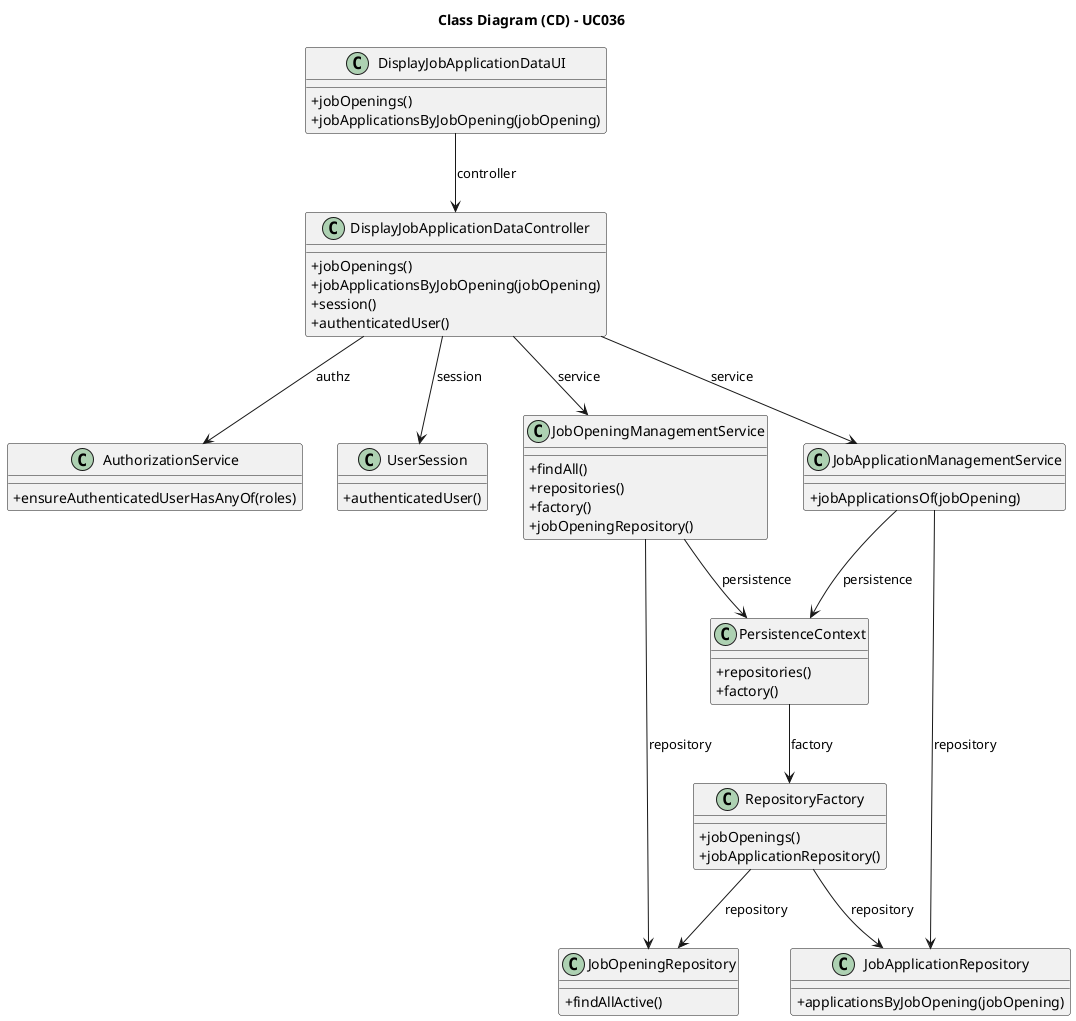 @startuml

title Class Diagram (CD) - UC036

skinparam classAttributeIconSize 0

class DisplayJobApplicationDataUI {
    +jobOpenings()
    +jobApplicationsByJobOpening(jobOpening)
}

class DisplayJobApplicationDataController {
    +jobOpenings()
    +jobApplicationsByJobOpening(jobOpening)
    +session()
    +authenticatedUser()
}

class AuthorizationService {
    +ensureAuthenticatedUserHasAnyOf(roles)
}

class UserSession {
    +authenticatedUser()
}

class JobOpeningManagementService {
    +findAll()
    +repositories()
    +factory()
    +jobOpeningRepository()
}

class JobApplicationManagementService {
    +jobApplicationsOf(jobOpening)
}

class PersistenceContext {
    +repositories()
    +factory()
}

class RepositoryFactory {
    +jobOpenings()
    +jobApplicationRepository()
}

class JobOpeningRepository {
    +findAllActive()
}

class JobApplicationRepository {
    +applicationsByJobOpening(jobOpening)
}

DisplayJobApplicationDataUI --> DisplayJobApplicationDataController : controller
DisplayJobApplicationDataController --> AuthorizationService : authz
DisplayJobApplicationDataController --> UserSession : session
DisplayJobApplicationDataController --> JobOpeningManagementService : service
DisplayJobApplicationDataController --> JobApplicationManagementService : service
JobOpeningManagementService --> PersistenceContext : persistence
PersistenceContext --> RepositoryFactory : factory
RepositoryFactory --> JobOpeningRepository : repository
RepositoryFactory --> JobApplicationRepository : repository
JobOpeningManagementService --> JobOpeningRepository : repository
JobApplicationManagementService --> JobApplicationRepository : repository
JobApplicationManagementService --> PersistenceContext : persistence

@enduml
